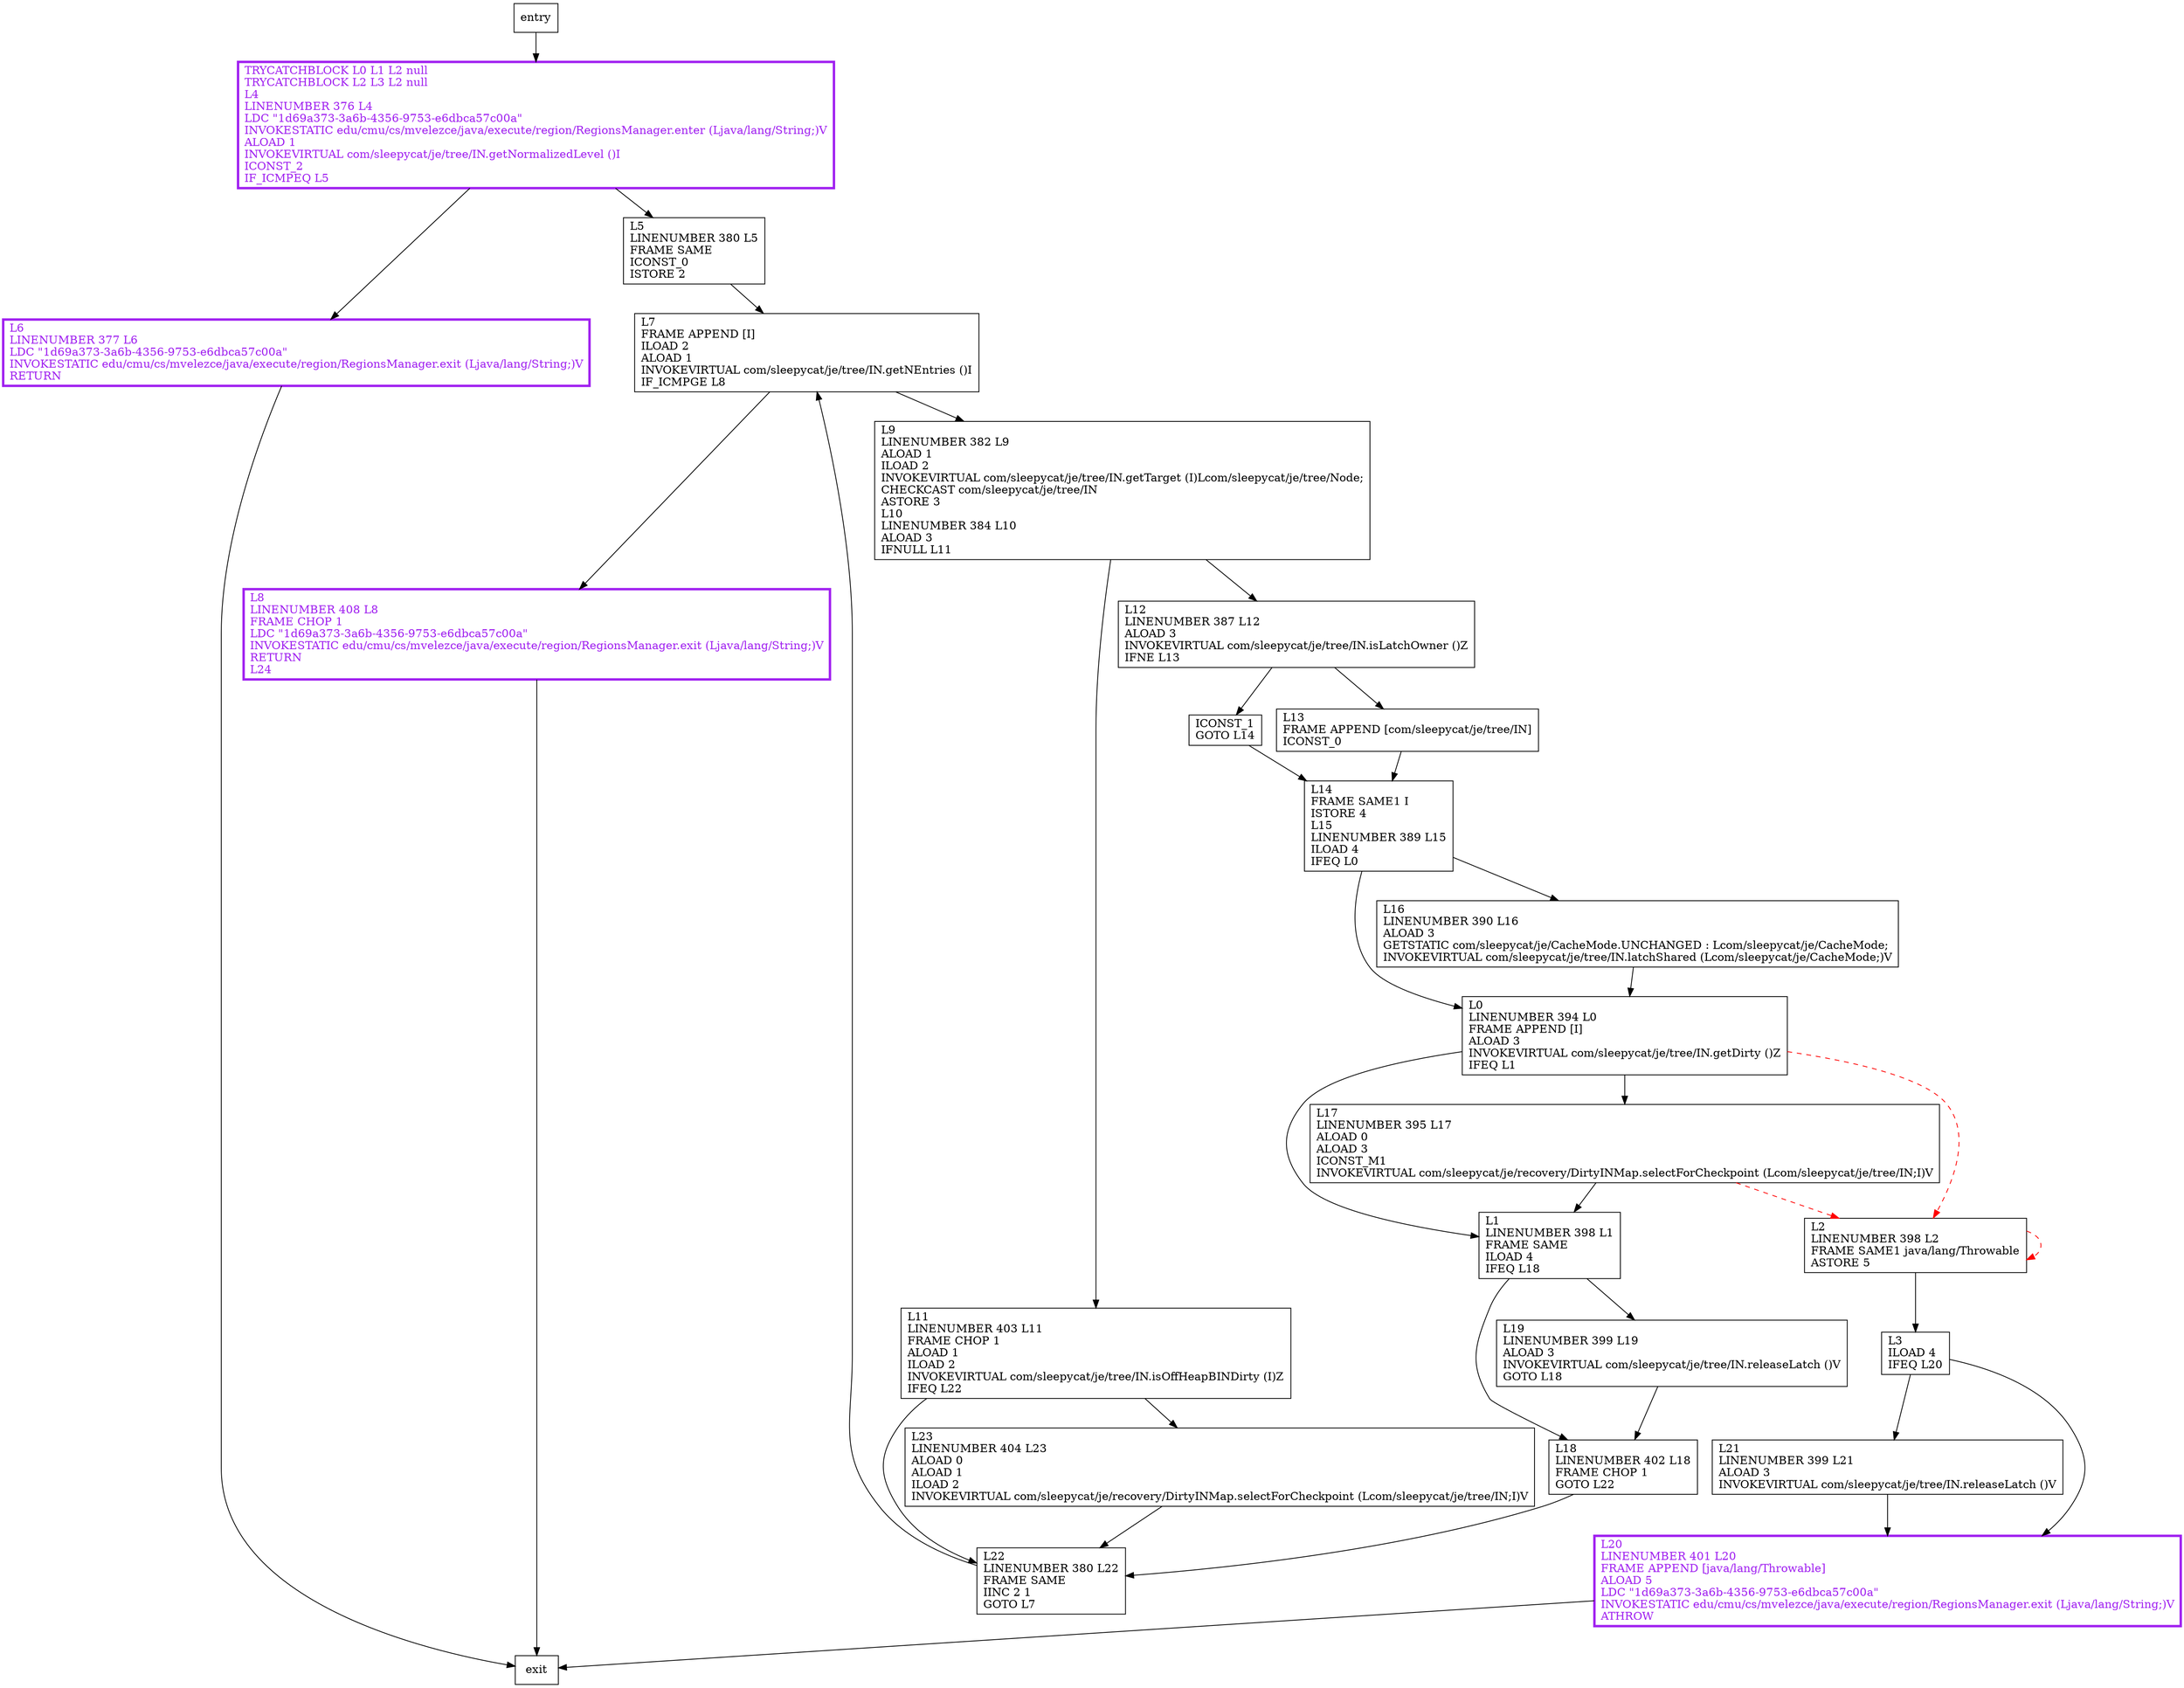 digraph selectDirtyBINChildrenForCheckpoint {
node [shape=record];
49901103 [label="L21\lLINENUMBER 399 L21\lALOAD 3\lINVOKEVIRTUAL com/sleepycat/je/tree/IN.releaseLatch ()V\l"];
2030865110 [label="L6\lLINENUMBER 377 L6\lLDC \"1d69a373-3a6b-4356-9753-e6dbca57c00a\"\lINVOKESTATIC edu/cmu/cs/mvelezce/java/execute/region/RegionsManager.exit (Ljava/lang/String;)V\lRETURN\l"];
433035791 [label="L9\lLINENUMBER 382 L9\lALOAD 1\lILOAD 2\lINVOKEVIRTUAL com/sleepycat/je/tree/IN.getTarget (I)Lcom/sleepycat/je/tree/Node;\lCHECKCAST com/sleepycat/je/tree/IN\lASTORE 3\lL10\lLINENUMBER 384 L10\lALOAD 3\lIFNULL L11\l"];
1234491082 [label="L0\lLINENUMBER 394 L0\lFRAME APPEND [I]\lALOAD 3\lINVOKEVIRTUAL com/sleepycat/je/tree/IN.getDirty ()Z\lIFEQ L1\l"];
1129220367 [label="L12\lLINENUMBER 387 L12\lALOAD 3\lINVOKEVIRTUAL com/sleepycat/je/tree/IN.isLatchOwner ()Z\lIFNE L13\l"];
387368654 [label="L14\lFRAME SAME1 I\lISTORE 4\lL15\lLINENUMBER 389 L15\lILOAD 4\lIFEQ L0\l"];
804526324 [label="L23\lLINENUMBER 404 L23\lALOAD 0\lALOAD 1\lILOAD 2\lINVOKEVIRTUAL com/sleepycat/je/recovery/DirtyINMap.selectForCheckpoint (Lcom/sleepycat/je/tree/IN;I)V\l"];
2079405869 [label="L11\lLINENUMBER 403 L11\lFRAME CHOP 1\lALOAD 1\lILOAD 2\lINVOKEVIRTUAL com/sleepycat/je/tree/IN.isOffHeapBINDirty (I)Z\lIFEQ L22\l"];
1705823497 [label="ICONST_1\lGOTO L14\l"];
1066121961 [label="L5\lLINENUMBER 380 L5\lFRAME SAME\lICONST_0\lISTORE 2\l"];
539440082 [label="L16\lLINENUMBER 390 L16\lALOAD 3\lGETSTATIC com/sleepycat/je/CacheMode.UNCHANGED : Lcom/sleepycat/je/CacheMode;\lINVOKEVIRTUAL com/sleepycat/je/tree/IN.latchShared (Lcom/sleepycat/je/CacheMode;)V\l"];
310408524 [label="L18\lLINENUMBER 402 L18\lFRAME CHOP 1\lGOTO L22\l"];
381758530 [label="L3\lILOAD 4\lIFEQ L20\l"];
715255157 [label="L20\lLINENUMBER 401 L20\lFRAME APPEND [java/lang/Throwable]\lALOAD 5\lLDC \"1d69a373-3a6b-4356-9753-e6dbca57c00a\"\lINVOKESTATIC edu/cmu/cs/mvelezce/java/execute/region/RegionsManager.exit (Ljava/lang/String;)V\lATHROW\l"];
464807530 [label="L7\lFRAME APPEND [I]\lILOAD 2\lALOAD 1\lINVOKEVIRTUAL com/sleepycat/je/tree/IN.getNEntries ()I\lIF_ICMPGE L8\l"];
14033150 [label="L13\lFRAME APPEND [com/sleepycat/je/tree/IN]\lICONST_0\l"];
855765348 [label="L19\lLINENUMBER 399 L19\lALOAD 3\lINVOKEVIRTUAL com/sleepycat/je/tree/IN.releaseLatch ()V\lGOTO L18\l"];
67693154 [label="L8\lLINENUMBER 408 L8\lFRAME CHOP 1\lLDC \"1d69a373-3a6b-4356-9753-e6dbca57c00a\"\lINVOKESTATIC edu/cmu/cs/mvelezce/java/execute/region/RegionsManager.exit (Ljava/lang/String;)V\lRETURN\lL24\l"];
323113257 [label="L22\lLINENUMBER 380 L22\lFRAME SAME\lIINC 2 1\lGOTO L7\l"];
1914359858 [label="L2\lLINENUMBER 398 L2\lFRAME SAME1 java/lang/Throwable\lASTORE 5\l"];
298268408 [label="L17\lLINENUMBER 395 L17\lALOAD 0\lALOAD 3\lICONST_M1\lINVOKEVIRTUAL com/sleepycat/je/recovery/DirtyINMap.selectForCheckpoint (Lcom/sleepycat/je/tree/IN;I)V\l"];
1096072574 [label="TRYCATCHBLOCK L0 L1 L2 null\lTRYCATCHBLOCK L2 L3 L2 null\lL4\lLINENUMBER 376 L4\lLDC \"1d69a373-3a6b-4356-9753-e6dbca57c00a\"\lINVOKESTATIC edu/cmu/cs/mvelezce/java/execute/region/RegionsManager.enter (Ljava/lang/String;)V\lALOAD 1\lINVOKEVIRTUAL com/sleepycat/je/tree/IN.getNormalizedLevel ()I\lICONST_2\lIF_ICMPEQ L5\l"];
1362292336 [label="L1\lLINENUMBER 398 L1\lFRAME SAME\lILOAD 4\lIFEQ L18\l"];
entry;
exit;
49901103 -> 715255157
2030865110 -> exit
387368654 -> 1234491082
387368654 -> 539440082
2079405869 -> 323113257
2079405869 -> 804526324
1066121961 -> 464807530
715255157 -> exit
464807530 -> 433035791
464807530 -> 67693154
67693154 -> exit
1914359858 -> 381758530
1914359858 -> 1914359858 [style=dashed, color=red]
298268408 -> 1914359858 [style=dashed, color=red]
298268408 -> 1362292336
433035791 -> 1129220367
433035791 -> 2079405869
1234491082 -> 298268408
1234491082 -> 1914359858 [style=dashed, color=red]
1234491082 -> 1362292336
1129220367 -> 14033150
1129220367 -> 1705823497
804526324 -> 323113257
1705823497 -> 387368654
539440082 -> 1234491082
310408524 -> 323113257
381758530 -> 49901103
381758530 -> 715255157
entry -> 1096072574
14033150 -> 387368654
855765348 -> 310408524
323113257 -> 464807530
1096072574 -> 2030865110
1096072574 -> 1066121961
1362292336 -> 855765348
1362292336 -> 310408524
2030865110[fontcolor="purple", penwidth=3, color="purple"];
715255157[fontcolor="purple", penwidth=3, color="purple"];
67693154[fontcolor="purple", penwidth=3, color="purple"];
1096072574[fontcolor="purple", penwidth=3, color="purple"];
}
